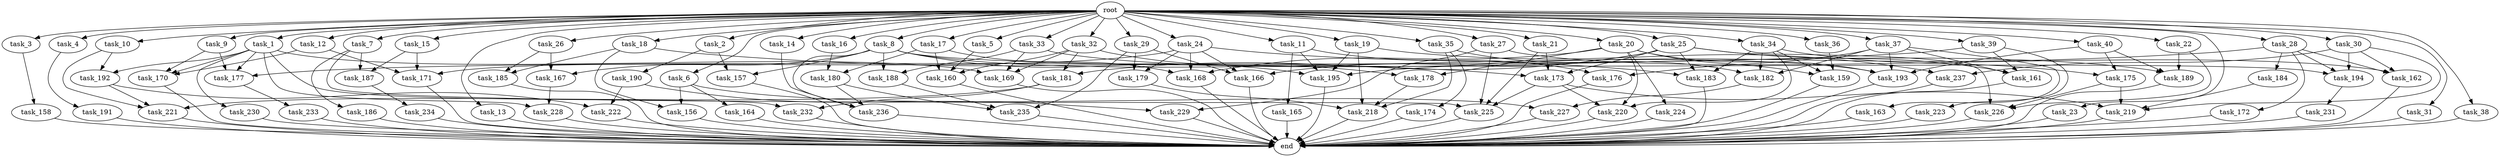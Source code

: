 digraph G {
  root [size="0.000000"];
  task_1 [size="2.048000"];
  task_2 [size="2.048000"];
  task_3 [size="2.048000"];
  task_4 [size="2.048000"];
  task_5 [size="2.048000"];
  task_6 [size="2.048000"];
  task_7 [size="2.048000"];
  task_8 [size="2.048000"];
  task_9 [size="2.048000"];
  task_10 [size="2.048000"];
  task_11 [size="2.048000"];
  task_12 [size="2.048000"];
  task_13 [size="2.048000"];
  task_14 [size="2.048000"];
  task_15 [size="2.048000"];
  task_16 [size="2.048000"];
  task_17 [size="2.048000"];
  task_18 [size="2.048000"];
  task_19 [size="2.048000"];
  task_20 [size="2.048000"];
  task_21 [size="2.048000"];
  task_22 [size="2.048000"];
  task_23 [size="2.048000"];
  task_24 [size="2.048000"];
  task_25 [size="2.048000"];
  task_26 [size="2.048000"];
  task_27 [size="2.048000"];
  task_28 [size="2.048000"];
  task_29 [size="2.048000"];
  task_30 [size="2.048000"];
  task_31 [size="2.048000"];
  task_32 [size="2.048000"];
  task_33 [size="2.048000"];
  task_34 [size="2.048000"];
  task_35 [size="2.048000"];
  task_36 [size="2.048000"];
  task_37 [size="2.048000"];
  task_38 [size="2.048000"];
  task_39 [size="2.048000"];
  task_40 [size="2.048000"];
  task_156 [size="1374389534.720000"];
  task_157 [size="3109556322.304000"];
  task_158 [size="618475290.624000"];
  task_159 [size="2972117368.832000"];
  task_160 [size="3624952397.824000"];
  task_161 [size="2491081031.680000"];
  task_162 [size="1838246002.688000"];
  task_163 [size="154618822.656000"];
  task_164 [size="274877906.944000"];
  task_165 [size="1099511627.776000"];
  task_166 [size="3728031612.928000"];
  task_167 [size="2010044694.528000"];
  task_168 [size="2937757630.464000"];
  task_169 [size="2078764171.264000"];
  task_170 [size="2851858284.544000"];
  task_171 [size="4501125726.208000"];
  task_172 [size="154618822.656000"];
  task_173 [size="3435973836.800000"];
  task_174 [size="1099511627.776000"];
  task_175 [size="1168231104.512000"];
  task_176 [size="1254130450.432000"];
  task_177 [size="2078764171.264000"];
  task_178 [size="1546188226.560000"];
  task_179 [size="2010044694.528000"];
  task_180 [size="2233382993.920000"];
  task_181 [size="3109556322.304000"];
  task_182 [size="2353642078.208000"];
  task_183 [size="4209067950.080000"];
  task_184 [size="154618822.656000"];
  task_185 [size="1717986918.400000"];
  task_186 [size="1717986918.400000"];
  task_187 [size="3435973836.800000"];
  task_188 [size="2010044694.528000"];
  task_189 [size="841813590.016000"];
  task_190 [size="1717986918.400000"];
  task_191 [size="841813590.016000"];
  task_192 [size="1168231104.512000"];
  task_193 [size="1769526525.952000"];
  task_194 [size="2388001816.576000"];
  task_195 [size="3075196583.936000"];
  task_218 [size="1838246002.688000"];
  task_219 [size="1889785610.240000"];
  task_220 [size="1872605741.056000"];
  task_221 [size="1992864825.344000"];
  task_222 [size="687194767.360000"];
  task_223 [size="618475290.624000"];
  task_224 [size="154618822.656000"];
  task_225 [size="3796751089.664000"];
  task_226 [size="2027224563.712000"];
  task_227 [size="1992864825.344000"];
  task_228 [size="137438953.472000"];
  task_229 [size="910533066.752000"];
  task_230 [size="68719476.736000"];
  task_231 [size="68719476.736000"];
  task_232 [size="343597383.680000"];
  task_233 [size="274877906.944000"];
  task_234 [size="1099511627.776000"];
  task_235 [size="1047972020.224000"];
  task_236 [size="1941325217.792000"];
  task_237 [size="1271310319.616000"];
  end [size="0.000000"];

  root -> task_1 [size="1.000000"];
  root -> task_2 [size="1.000000"];
  root -> task_3 [size="1.000000"];
  root -> task_4 [size="1.000000"];
  root -> task_5 [size="1.000000"];
  root -> task_6 [size="1.000000"];
  root -> task_7 [size="1.000000"];
  root -> task_8 [size="1.000000"];
  root -> task_9 [size="1.000000"];
  root -> task_10 [size="1.000000"];
  root -> task_11 [size="1.000000"];
  root -> task_12 [size="1.000000"];
  root -> task_13 [size="1.000000"];
  root -> task_14 [size="1.000000"];
  root -> task_15 [size="1.000000"];
  root -> task_16 [size="1.000000"];
  root -> task_17 [size="1.000000"];
  root -> task_18 [size="1.000000"];
  root -> task_19 [size="1.000000"];
  root -> task_20 [size="1.000000"];
  root -> task_21 [size="1.000000"];
  root -> task_22 [size="1.000000"];
  root -> task_23 [size="1.000000"];
  root -> task_24 [size="1.000000"];
  root -> task_25 [size="1.000000"];
  root -> task_26 [size="1.000000"];
  root -> task_27 [size="1.000000"];
  root -> task_28 [size="1.000000"];
  root -> task_29 [size="1.000000"];
  root -> task_30 [size="1.000000"];
  root -> task_31 [size="1.000000"];
  root -> task_32 [size="1.000000"];
  root -> task_33 [size="1.000000"];
  root -> task_34 [size="1.000000"];
  root -> task_35 [size="1.000000"];
  root -> task_36 [size="1.000000"];
  root -> task_37 [size="1.000000"];
  root -> task_38 [size="1.000000"];
  root -> task_39 [size="1.000000"];
  root -> task_40 [size="1.000000"];
  task_1 -> task_169 [size="33554432.000000"];
  task_1 -> task_170 [size="33554432.000000"];
  task_1 -> task_177 [size="33554432.000000"];
  task_1 -> task_192 [size="33554432.000000"];
  task_1 -> task_228 [size="33554432.000000"];
  task_1 -> task_230 [size="33554432.000000"];
  task_1 -> task_232 [size="33554432.000000"];
  task_2 -> task_157 [size="838860800.000000"];
  task_2 -> task_190 [size="838860800.000000"];
  task_3 -> task_158 [size="301989888.000000"];
  task_4 -> task_191 [size="411041792.000000"];
  task_5 -> task_160 [size="411041792.000000"];
  task_6 -> task_156 [size="134217728.000000"];
  task_6 -> task_164 [size="134217728.000000"];
  task_6 -> task_227 [size="134217728.000000"];
  task_7 -> task_186 [size="838860800.000000"];
  task_7 -> task_187 [size="838860800.000000"];
  task_7 -> task_225 [size="838860800.000000"];
  task_8 -> task_157 [size="679477248.000000"];
  task_8 -> task_167 [size="679477248.000000"];
  task_8 -> task_188 [size="679477248.000000"];
  task_8 -> task_193 [size="679477248.000000"];
  task_8 -> task_194 [size="679477248.000000"];
  task_8 -> task_195 [size="679477248.000000"];
  task_8 -> task_236 [size="679477248.000000"];
  task_9 -> task_170 [size="679477248.000000"];
  task_9 -> task_177 [size="679477248.000000"];
  task_10 -> task_192 [size="536870912.000000"];
  task_10 -> task_221 [size="536870912.000000"];
  task_11 -> task_165 [size="536870912.000000"];
  task_11 -> task_176 [size="536870912.000000"];
  task_11 -> task_195 [size="536870912.000000"];
  task_12 -> task_170 [size="679477248.000000"];
  task_12 -> task_171 [size="679477248.000000"];
  task_13 -> end [size="1.000000"];
  task_14 -> task_236 [size="134217728.000000"];
  task_15 -> task_171 [size="838860800.000000"];
  task_15 -> task_187 [size="838860800.000000"];
  task_16 -> task_180 [size="411041792.000000"];
  task_17 -> task_160 [size="679477248.000000"];
  task_17 -> task_168 [size="679477248.000000"];
  task_17 -> task_180 [size="679477248.000000"];
  task_18 -> task_156 [size="536870912.000000"];
  task_18 -> task_173 [size="536870912.000000"];
  task_18 -> task_185 [size="536870912.000000"];
  task_19 -> task_195 [size="209715200.000000"];
  task_19 -> task_218 [size="209715200.000000"];
  task_19 -> task_237 [size="209715200.000000"];
  task_20 -> task_159 [size="75497472.000000"];
  task_20 -> task_168 [size="75497472.000000"];
  task_20 -> task_178 [size="75497472.000000"];
  task_20 -> task_193 [size="75497472.000000"];
  task_20 -> task_220 [size="75497472.000000"];
  task_20 -> task_224 [size="75497472.000000"];
  task_21 -> task_173 [size="301989888.000000"];
  task_21 -> task_225 [size="301989888.000000"];
  task_22 -> task_189 [size="75497472.000000"];
  task_22 -> task_226 [size="75497472.000000"];
  task_23 -> end [size="1.000000"];
  task_24 -> task_166 [size="679477248.000000"];
  task_24 -> task_168 [size="679477248.000000"];
  task_24 -> task_171 [size="679477248.000000"];
  task_24 -> task_179 [size="679477248.000000"];
  task_24 -> task_183 [size="679477248.000000"];
  task_25 -> task_161 [size="838860800.000000"];
  task_25 -> task_166 [size="838860800.000000"];
  task_25 -> task_173 [size="838860800.000000"];
  task_25 -> task_181 [size="838860800.000000"];
  task_25 -> task_183 [size="838860800.000000"];
  task_25 -> task_226 [size="838860800.000000"];
  task_26 -> task_167 [size="301989888.000000"];
  task_26 -> task_185 [size="301989888.000000"];
  task_27 -> task_162 [size="411041792.000000"];
  task_27 -> task_225 [size="411041792.000000"];
  task_27 -> task_229 [size="411041792.000000"];
  task_28 -> task_162 [size="75497472.000000"];
  task_28 -> task_172 [size="75497472.000000"];
  task_28 -> task_184 [size="75497472.000000"];
  task_28 -> task_194 [size="75497472.000000"];
  task_28 -> task_195 [size="75497472.000000"];
  task_29 -> task_166 [size="301989888.000000"];
  task_29 -> task_179 [size="301989888.000000"];
  task_29 -> task_235 [size="301989888.000000"];
  task_30 -> task_162 [size="411041792.000000"];
  task_30 -> task_194 [size="411041792.000000"];
  task_30 -> task_219 [size="411041792.000000"];
  task_30 -> task_237 [size="411041792.000000"];
  task_31 -> end [size="1.000000"];
  task_32 -> task_160 [size="679477248.000000"];
  task_32 -> task_169 [size="679477248.000000"];
  task_32 -> task_178 [size="679477248.000000"];
  task_32 -> task_181 [size="679477248.000000"];
  task_33 -> task_169 [size="301989888.000000"];
  task_33 -> task_188 [size="301989888.000000"];
  task_33 -> task_189 [size="301989888.000000"];
  task_34 -> task_159 [size="536870912.000000"];
  task_34 -> task_175 [size="536870912.000000"];
  task_34 -> task_182 [size="536870912.000000"];
  task_34 -> task_183 [size="536870912.000000"];
  task_34 -> task_220 [size="536870912.000000"];
  task_35 -> task_174 [size="536870912.000000"];
  task_35 -> task_182 [size="536870912.000000"];
  task_35 -> task_218 [size="536870912.000000"];
  task_36 -> task_159 [size="838860800.000000"];
  task_37 -> task_161 [size="75497472.000000"];
  task_37 -> task_163 [size="75497472.000000"];
  task_37 -> task_176 [size="75497472.000000"];
  task_37 -> task_182 [size="75497472.000000"];
  task_37 -> task_193 [size="75497472.000000"];
  task_38 -> end [size="1.000000"];
  task_39 -> task_161 [size="301989888.000000"];
  task_39 -> task_177 [size="301989888.000000"];
  task_39 -> task_223 [size="301989888.000000"];
  task_40 -> task_175 [size="33554432.000000"];
  task_40 -> task_189 [size="33554432.000000"];
  task_40 -> task_193 [size="33554432.000000"];
  task_156 -> end [size="1.000000"];
  task_157 -> end [size="1.000000"];
  task_158 -> end [size="1.000000"];
  task_159 -> end [size="1.000000"];
  task_160 -> end [size="1.000000"];
  task_161 -> end [size="1.000000"];
  task_162 -> end [size="1.000000"];
  task_163 -> end [size="1.000000"];
  task_164 -> end [size="1.000000"];
  task_165 -> end [size="1.000000"];
  task_166 -> end [size="1.000000"];
  task_167 -> task_228 [size="33554432.000000"];
  task_168 -> end [size="1.000000"];
  task_169 -> end [size="1.000000"];
  task_170 -> end [size="1.000000"];
  task_171 -> end [size="1.000000"];
  task_172 -> end [size="1.000000"];
  task_173 -> task_219 [size="301989888.000000"];
  task_173 -> task_220 [size="301989888.000000"];
  task_173 -> task_225 [size="301989888.000000"];
  task_174 -> end [size="1.000000"];
  task_175 -> task_219 [size="75497472.000000"];
  task_175 -> task_226 [size="75497472.000000"];
  task_176 -> end [size="1.000000"];
  task_177 -> task_233 [size="134217728.000000"];
  task_178 -> task_218 [size="75497472.000000"];
  task_179 -> task_218 [size="75497472.000000"];
  task_180 -> task_235 [size="134217728.000000"];
  task_180 -> task_236 [size="134217728.000000"];
  task_181 -> task_221 [size="134217728.000000"];
  task_181 -> task_232 [size="134217728.000000"];
  task_182 -> task_227 [size="838860800.000000"];
  task_183 -> end [size="1.000000"];
  task_184 -> task_219 [size="134217728.000000"];
  task_185 -> end [size="1.000000"];
  task_186 -> end [size="1.000000"];
  task_187 -> task_234 [size="536870912.000000"];
  task_188 -> task_235 [size="75497472.000000"];
  task_189 -> end [size="1.000000"];
  task_190 -> task_222 [size="33554432.000000"];
  task_190 -> task_229 [size="33554432.000000"];
  task_191 -> end [size="1.000000"];
  task_192 -> task_221 [size="301989888.000000"];
  task_192 -> task_222 [size="301989888.000000"];
  task_193 -> end [size="1.000000"];
  task_194 -> task_231 [size="33554432.000000"];
  task_195 -> end [size="1.000000"];
  task_218 -> end [size="1.000000"];
  task_219 -> end [size="1.000000"];
  task_220 -> end [size="1.000000"];
  task_221 -> end [size="1.000000"];
  task_222 -> end [size="1.000000"];
  task_223 -> end [size="1.000000"];
  task_224 -> end [size="1.000000"];
  task_225 -> end [size="1.000000"];
  task_226 -> end [size="1.000000"];
  task_227 -> end [size="1.000000"];
  task_228 -> end [size="1.000000"];
  task_229 -> end [size="1.000000"];
  task_230 -> end [size="1.000000"];
  task_231 -> end [size="1.000000"];
  task_232 -> end [size="1.000000"];
  task_233 -> end [size="1.000000"];
  task_234 -> end [size="1.000000"];
  task_235 -> end [size="1.000000"];
  task_236 -> end [size="1.000000"];
  task_237 -> end [size="1.000000"];
}
